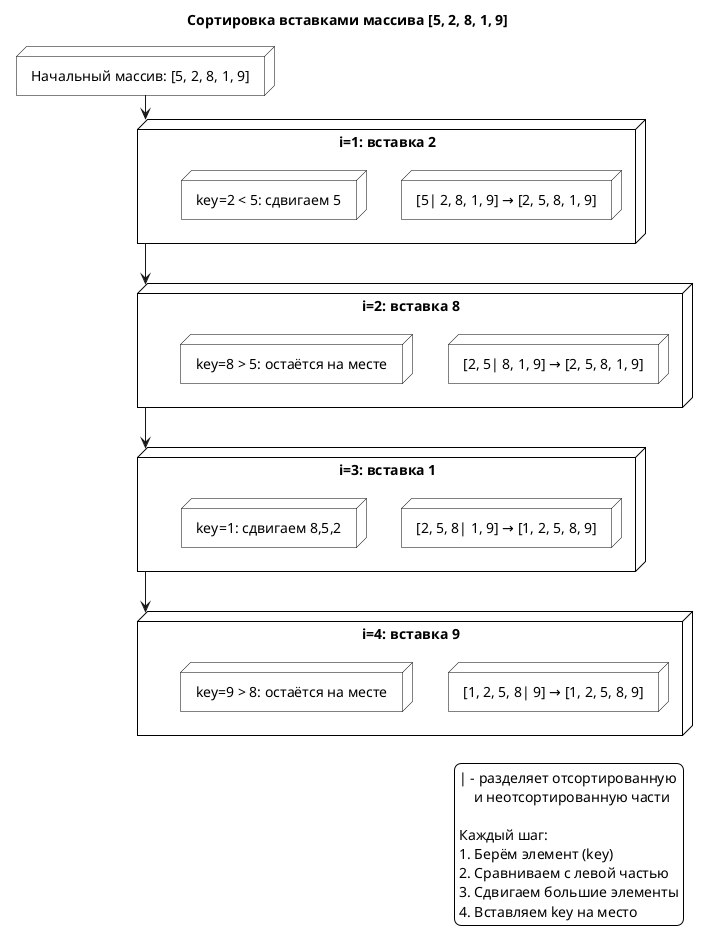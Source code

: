 @startuml
title Сортировка вставками массива [5, 2, 8, 1, 9]

skinparam backgroundColor white
skinparam node {
    BackgroundColor white
    BorderColor black
    FontSize 14
}

node "Начальный массив: [5, 2, 8, 1, 9]" as start

node "i=1: вставка 2" as step1 {
    node "[5| 2, 8, 1, 9] → [2, 5, 8, 1, 9]" as arr1
    node "key=2 < 5: сдвигаем 5" as note1
}

node "i=2: вставка 8" as step2 {
    node "[2, 5| 8, 1, 9] → [2, 5, 8, 1, 9]" as arr2
    node "key=8 > 5: остаётся на месте" as note2
}

node "i=3: вставка 1" as step3 {
    node "[2, 5, 8| 1, 9] → [1, 2, 5, 8, 9]" as arr3
    node "key=1: сдвигаем 8,5,2" as note3
}

node "i=4: вставка 9" as step4 {
    node "[1, 2, 5, 8| 9] → [1, 2, 5, 8, 9]" as arr4
    node "key=9 > 8: остаётся на месте" as note4
}

start -down-> step1
step1 -down-> step2
step2 -down-> step3
step3 -down-> step4

legend right
  | - разделяет отсортированную
      и неотсортированную части
  
  Каждый шаг:
  1. Берём элемент (key)
  2. Сравниваем с левой частью
  3. Сдвигаем большие элементы
  4. Вставляем key на место
end legend
@enduml
